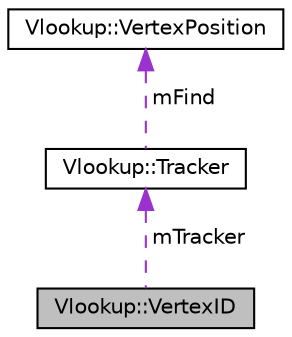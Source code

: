 digraph "Vlookup::VertexID"
{
  edge [fontname="Helvetica",fontsize="10",labelfontname="Helvetica",labelfontsize="10"];
  node [fontname="Helvetica",fontsize="10",shape=record];
  Node1 [label="Vlookup::VertexID",height=0.2,width=0.4,color="black", fillcolor="grey75", style="filled", fontcolor="black"];
  Node2 -> Node1 [dir="back",color="darkorchid3",fontsize="10",style="dashed",label=" mTracker" ,fontname="Helvetica"];
  Node2 [label="Vlookup::Tracker",height=0.2,width=0.4,color="black", fillcolor="white", style="filled",URL="$struct_vlookup_1_1_tracker.html"];
  Node3 -> Node2 [dir="back",color="darkorchid3",fontsize="10",style="dashed",label=" mFind" ,fontname="Helvetica"];
  Node3 [label="Vlookup::VertexPosition",height=0.2,width=0.4,color="black", fillcolor="white", style="filled",URL="$class_vlookup_1_1_vertex_position.html"];
}

